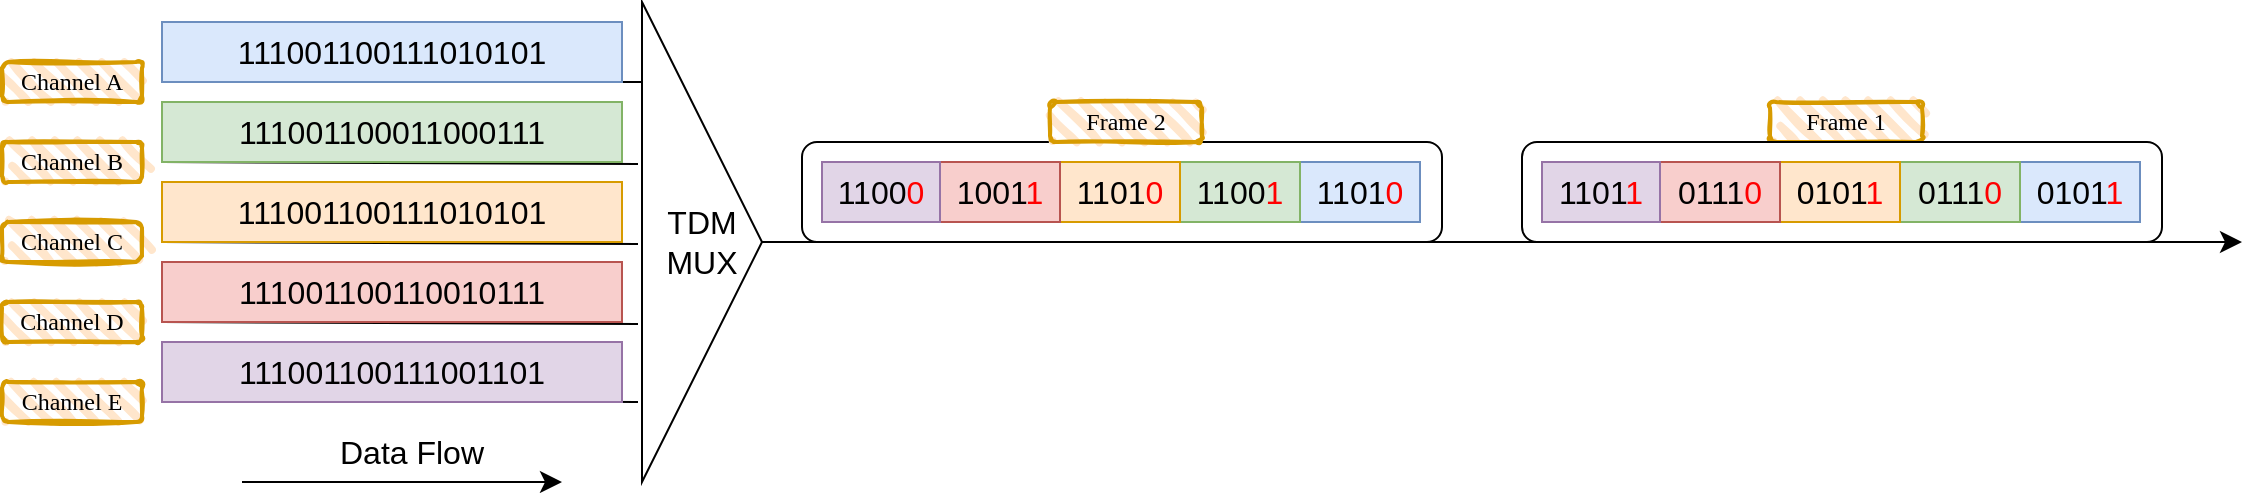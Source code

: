 <mxfile version="22.0.5" type="github">
  <diagram name="Page-1" id="mmm-MW5tlxJQxhGpyplo">
    <mxGraphModel dx="1567" dy="684" grid="1" gridSize="10" guides="1" tooltips="1" connect="1" arrows="1" fold="1" page="0" pageScale="1" pageWidth="850" pageHeight="1100" math="0" shadow="0">
      <root>
        <mxCell id="0" />
        <mxCell id="1" parent="0" />
        <mxCell id="AwGJvCiZh6ev97V5u9EZ-1" value="" style="triangle;whiteSpace=wrap;html=1;fontSize=16;" vertex="1" parent="1">
          <mxGeometry x="160" y="80" width="60" height="240" as="geometry" />
        </mxCell>
        <mxCell id="AwGJvCiZh6ev97V5u9EZ-2" value="" style="endArrow=none;html=1;rounded=0;fontSize=12;startSize=8;endSize=8;curved=1;" edge="1" parent="1">
          <mxGeometry width="50" height="50" relative="1" as="geometry">
            <mxPoint x="-80" y="120" as="sourcePoint" />
            <mxPoint x="160" y="120" as="targetPoint" />
          </mxGeometry>
        </mxCell>
        <mxCell id="AwGJvCiZh6ev97V5u9EZ-3" value="" style="endArrow=none;html=1;rounded=0;fontSize=12;startSize=8;endSize=8;curved=1;entryX=-0.033;entryY=0.205;entryDx=0;entryDy=0;entryPerimeter=0;" edge="1" parent="1">
          <mxGeometry width="50" height="50" relative="1" as="geometry">
            <mxPoint x="-80" y="160" as="sourcePoint" />
            <mxPoint x="158" y="161" as="targetPoint" />
          </mxGeometry>
        </mxCell>
        <mxCell id="AwGJvCiZh6ev97V5u9EZ-4" value="" style="endArrow=none;html=1;rounded=0;fontSize=12;startSize=8;endSize=8;curved=1;entryX=-0.033;entryY=0.205;entryDx=0;entryDy=0;entryPerimeter=0;" edge="1" parent="1">
          <mxGeometry width="50" height="50" relative="1" as="geometry">
            <mxPoint x="-80" y="200" as="sourcePoint" />
            <mxPoint x="158" y="201" as="targetPoint" />
          </mxGeometry>
        </mxCell>
        <mxCell id="AwGJvCiZh6ev97V5u9EZ-5" value="" style="endArrow=none;html=1;rounded=0;fontSize=12;startSize=8;endSize=8;curved=1;entryX=-0.033;entryY=0.205;entryDx=0;entryDy=0;entryPerimeter=0;" edge="1" parent="1">
          <mxGeometry width="50" height="50" relative="1" as="geometry">
            <mxPoint x="-80" y="240" as="sourcePoint" />
            <mxPoint x="158" y="241" as="targetPoint" />
          </mxGeometry>
        </mxCell>
        <mxCell id="AwGJvCiZh6ev97V5u9EZ-6" value="" style="endArrow=none;html=1;rounded=0;fontSize=12;startSize=8;endSize=8;curved=1;entryX=-0.033;entryY=0.205;entryDx=0;entryDy=0;entryPerimeter=0;" edge="1" parent="1">
          <mxGeometry width="50" height="50" relative="1" as="geometry">
            <mxPoint x="-80" y="279" as="sourcePoint" />
            <mxPoint x="158" y="280" as="targetPoint" />
          </mxGeometry>
        </mxCell>
        <mxCell id="AwGJvCiZh6ev97V5u9EZ-7" value="111001100111010101" style="text;html=1;strokeColor=#6c8ebf;fillColor=#dae8fc;align=center;verticalAlign=middle;whiteSpace=wrap;rounded=0;fontSize=16;" vertex="1" parent="1">
          <mxGeometry x="-80" y="90" width="230" height="30" as="geometry" />
        </mxCell>
        <mxCell id="AwGJvCiZh6ev97V5u9EZ-8" value="111001100011000111" style="text;html=1;strokeColor=#82b366;fillColor=#d5e8d4;align=center;verticalAlign=middle;whiteSpace=wrap;rounded=0;fontSize=16;" vertex="1" parent="1">
          <mxGeometry x="-80" y="130" width="230" height="30" as="geometry" />
        </mxCell>
        <mxCell id="AwGJvCiZh6ev97V5u9EZ-9" value="111001100111010101" style="text;html=1;strokeColor=#d79b00;fillColor=#ffe6cc;align=center;verticalAlign=middle;whiteSpace=wrap;rounded=0;fontSize=16;" vertex="1" parent="1">
          <mxGeometry x="-80" y="170" width="230" height="30" as="geometry" />
        </mxCell>
        <mxCell id="AwGJvCiZh6ev97V5u9EZ-10" value="111001100110010111" style="text;html=1;strokeColor=#b85450;fillColor=#f8cecc;align=center;verticalAlign=middle;whiteSpace=wrap;rounded=0;fontSize=16;" vertex="1" parent="1">
          <mxGeometry x="-80" y="210" width="230" height="30" as="geometry" />
        </mxCell>
        <mxCell id="AwGJvCiZh6ev97V5u9EZ-11" value="111001100111001101" style="text;html=1;strokeColor=#9673a6;fillColor=#e1d5e7;align=center;verticalAlign=middle;whiteSpace=wrap;rounded=0;fontSize=16;" vertex="1" parent="1">
          <mxGeometry x="-80" y="250" width="230" height="30" as="geometry" />
        </mxCell>
        <mxCell id="AwGJvCiZh6ev97V5u9EZ-12" value="Frame 1" style="rounded=1;whiteSpace=wrap;html=1;strokeWidth=2;fillWeight=4;hachureGap=8;hachureAngle=45;sketch=1;fontSize=12;fillColor=#ffe6cc;strokeColor=#d79b00;fontFamily=Verdana;" vertex="1" parent="1">
          <mxGeometry x="724" y="130" width="76" height="20" as="geometry" />
        </mxCell>
        <mxCell id="AwGJvCiZh6ev97V5u9EZ-13" value="Channel B" style="rounded=1;whiteSpace=wrap;html=1;strokeWidth=2;fillWeight=4;hachureGap=8;hachureAngle=45;sketch=1;fontSize=12;fillColor=#ffe6cc;strokeColor=#d79b00;fontFamily=Verdana;" vertex="1" parent="1">
          <mxGeometry x="-160" y="150" width="70" height="20" as="geometry" />
        </mxCell>
        <mxCell id="AwGJvCiZh6ev97V5u9EZ-14" value="Channel C" style="rounded=1;whiteSpace=wrap;html=1;strokeWidth=2;fillWeight=4;hachureGap=8;hachureAngle=45;sketch=1;fontSize=12;fillColor=#ffe6cc;strokeColor=#d79b00;fontFamily=Verdana;" vertex="1" parent="1">
          <mxGeometry x="-160" y="190" width="70" height="20" as="geometry" />
        </mxCell>
        <mxCell id="AwGJvCiZh6ev97V5u9EZ-15" value="Channel D" style="rounded=1;whiteSpace=wrap;html=1;strokeWidth=2;fillWeight=4;hachureGap=8;hachureAngle=45;sketch=1;fontSize=12;fillColor=#ffe6cc;strokeColor=#d79b00;fontFamily=Verdana;" vertex="1" parent="1">
          <mxGeometry x="-160" y="230" width="70" height="20" as="geometry" />
        </mxCell>
        <mxCell id="AwGJvCiZh6ev97V5u9EZ-16" value="Channel E" style="rounded=1;whiteSpace=wrap;html=1;strokeWidth=2;fillWeight=4;hachureGap=8;hachureAngle=45;sketch=1;fontSize=12;fillColor=#ffe6cc;strokeColor=#d79b00;fontFamily=Verdana;" vertex="1" parent="1">
          <mxGeometry x="-160" y="270" width="70" height="20" as="geometry" />
        </mxCell>
        <mxCell id="AwGJvCiZh6ev97V5u9EZ-17" value="" style="endArrow=classic;html=1;rounded=0;fontSize=12;startSize=8;endSize=8;curved=1;" edge="1" parent="1">
          <mxGeometry width="50" height="50" relative="1" as="geometry">
            <mxPoint x="-40" y="320" as="sourcePoint" />
            <mxPoint x="120" y="320" as="targetPoint" />
          </mxGeometry>
        </mxCell>
        <mxCell id="AwGJvCiZh6ev97V5u9EZ-18" value="Data Flow" style="text;html=1;strokeColor=none;fillColor=none;align=center;verticalAlign=middle;whiteSpace=wrap;rounded=0;fontSize=16;" vertex="1" parent="1">
          <mxGeometry x="-70" y="290" width="230" height="30" as="geometry" />
        </mxCell>
        <mxCell id="AwGJvCiZh6ev97V5u9EZ-19" value="TDM MUX" style="text;html=1;strokeColor=none;fillColor=none;align=center;verticalAlign=middle;whiteSpace=wrap;rounded=0;fontSize=16;" vertex="1" parent="1">
          <mxGeometry x="160" y="175" width="60" height="50" as="geometry" />
        </mxCell>
        <mxCell id="AwGJvCiZh6ev97V5u9EZ-20" value="" style="endArrow=classic;html=1;rounded=0;fontSize=12;startSize=8;endSize=8;curved=1;exitX=1;exitY=0.5;exitDx=0;exitDy=0;endFill=1;" edge="1" parent="1" source="AwGJvCiZh6ev97V5u9EZ-19">
          <mxGeometry width="50" height="50" relative="1" as="geometry">
            <mxPoint x="380" y="190" as="sourcePoint" />
            <mxPoint x="960" y="200" as="targetPoint" />
          </mxGeometry>
        </mxCell>
        <mxCell id="AwGJvCiZh6ev97V5u9EZ-21" value="" style="rounded=1;whiteSpace=wrap;html=1;fontSize=16;" vertex="1" parent="1">
          <mxGeometry x="240" y="150" width="320" height="50" as="geometry" />
        </mxCell>
        <mxCell id="AwGJvCiZh6ev97V5u9EZ-24" value="1101&lt;font color=&quot;#ff0000&quot;&gt;0&lt;/font&gt;" style="text;html=1;strokeColor=#6c8ebf;fillColor=#dae8fc;align=center;verticalAlign=middle;whiteSpace=wrap;rounded=0;fontSize=16;" vertex="1" parent="1">
          <mxGeometry x="489" y="160" width="60" height="30" as="geometry" />
        </mxCell>
        <mxCell id="AwGJvCiZh6ev97V5u9EZ-25" value="1100&lt;font color=&quot;#ff0000&quot;&gt;1&lt;/font&gt;" style="text;html=1;strokeColor=#82b366;fillColor=#d5e8d4;align=center;verticalAlign=middle;whiteSpace=wrap;rounded=0;fontSize=16;" vertex="1" parent="1">
          <mxGeometry x="429" y="160" width="60" height="30" as="geometry" />
        </mxCell>
        <mxCell id="AwGJvCiZh6ev97V5u9EZ-26" value="1101&lt;font color=&quot;#ff0000&quot;&gt;0&lt;/font&gt;" style="text;html=1;strokeColor=#d79b00;fillColor=#ffe6cc;align=center;verticalAlign=middle;whiteSpace=wrap;rounded=0;fontSize=16;" vertex="1" parent="1">
          <mxGeometry x="369" y="160" width="60" height="30" as="geometry" />
        </mxCell>
        <mxCell id="AwGJvCiZh6ev97V5u9EZ-27" value="1001&lt;font color=&quot;#ff0000&quot;&gt;1&lt;/font&gt;" style="text;html=1;strokeColor=#b85450;fillColor=#f8cecc;align=center;verticalAlign=middle;whiteSpace=wrap;rounded=0;fontSize=16;" vertex="1" parent="1">
          <mxGeometry x="309" y="160" width="60" height="30" as="geometry" />
        </mxCell>
        <mxCell id="AwGJvCiZh6ev97V5u9EZ-28" value="1100&lt;font color=&quot;#ff0000&quot;&gt;0&lt;/font&gt;" style="text;html=1;strokeColor=#9673a6;fillColor=#e1d5e7;align=center;verticalAlign=middle;whiteSpace=wrap;rounded=0;fontSize=16;" vertex="1" parent="1">
          <mxGeometry x="250" y="160" width="59" height="30" as="geometry" />
        </mxCell>
        <mxCell id="AwGJvCiZh6ev97V5u9EZ-29" value="" style="rounded=1;whiteSpace=wrap;html=1;fontSize=16;" vertex="1" parent="1">
          <mxGeometry x="600" y="150" width="320" height="50" as="geometry" />
        </mxCell>
        <mxCell id="AwGJvCiZh6ev97V5u9EZ-30" value="0101&lt;font color=&quot;#ff0000&quot;&gt;1&lt;/font&gt;" style="text;html=1;strokeColor=#6c8ebf;fillColor=#dae8fc;align=center;verticalAlign=middle;whiteSpace=wrap;rounded=0;fontSize=16;" vertex="1" parent="1">
          <mxGeometry x="849" y="160" width="60" height="30" as="geometry" />
        </mxCell>
        <mxCell id="AwGJvCiZh6ev97V5u9EZ-31" value="0111&lt;font color=&quot;#ff0000&quot;&gt;0&lt;/font&gt;" style="text;html=1;strokeColor=#82b366;fillColor=#d5e8d4;align=center;verticalAlign=middle;whiteSpace=wrap;rounded=0;fontSize=16;" vertex="1" parent="1">
          <mxGeometry x="789" y="160" width="60" height="30" as="geometry" />
        </mxCell>
        <mxCell id="AwGJvCiZh6ev97V5u9EZ-32" value="0101&lt;font color=&quot;#ff0000&quot;&gt;1&lt;/font&gt;" style="text;html=1;strokeColor=#d79b00;fillColor=#ffe6cc;align=center;verticalAlign=middle;whiteSpace=wrap;rounded=0;fontSize=16;" vertex="1" parent="1">
          <mxGeometry x="729" y="160" width="60" height="30" as="geometry" />
        </mxCell>
        <mxCell id="AwGJvCiZh6ev97V5u9EZ-33" value="0111&lt;font color=&quot;#ff0000&quot;&gt;0&lt;/font&gt;" style="text;html=1;strokeColor=#b85450;fillColor=#f8cecc;align=center;verticalAlign=middle;whiteSpace=wrap;rounded=0;fontSize=16;" vertex="1" parent="1">
          <mxGeometry x="669" y="160" width="60" height="30" as="geometry" />
        </mxCell>
        <mxCell id="AwGJvCiZh6ev97V5u9EZ-34" value="1101&lt;font color=&quot;#ff0000&quot;&gt;1&lt;/font&gt;" style="text;html=1;strokeColor=#9673a6;fillColor=#e1d5e7;align=center;verticalAlign=middle;whiteSpace=wrap;rounded=0;fontSize=16;" vertex="1" parent="1">
          <mxGeometry x="610" y="160" width="59" height="30" as="geometry" />
        </mxCell>
        <mxCell id="AwGJvCiZh6ev97V5u9EZ-35" value="Channel A" style="rounded=1;whiteSpace=wrap;html=1;strokeWidth=2;fillWeight=4;hachureGap=8;hachureAngle=45;sketch=1;fontSize=12;fillColor=#ffe6cc;strokeColor=#d79b00;fontFamily=Verdana;" vertex="1" parent="1">
          <mxGeometry x="-160" y="110" width="70" height="20" as="geometry" />
        </mxCell>
        <mxCell id="AwGJvCiZh6ev97V5u9EZ-37" value="Frame 2" style="rounded=1;whiteSpace=wrap;html=1;strokeWidth=2;fillWeight=4;hachureGap=8;hachureAngle=45;sketch=1;fontSize=12;fillColor=#ffe6cc;strokeColor=#d79b00;fontFamily=Verdana;" vertex="1" parent="1">
          <mxGeometry x="364" y="130" width="76" height="20" as="geometry" />
        </mxCell>
      </root>
    </mxGraphModel>
  </diagram>
</mxfile>
